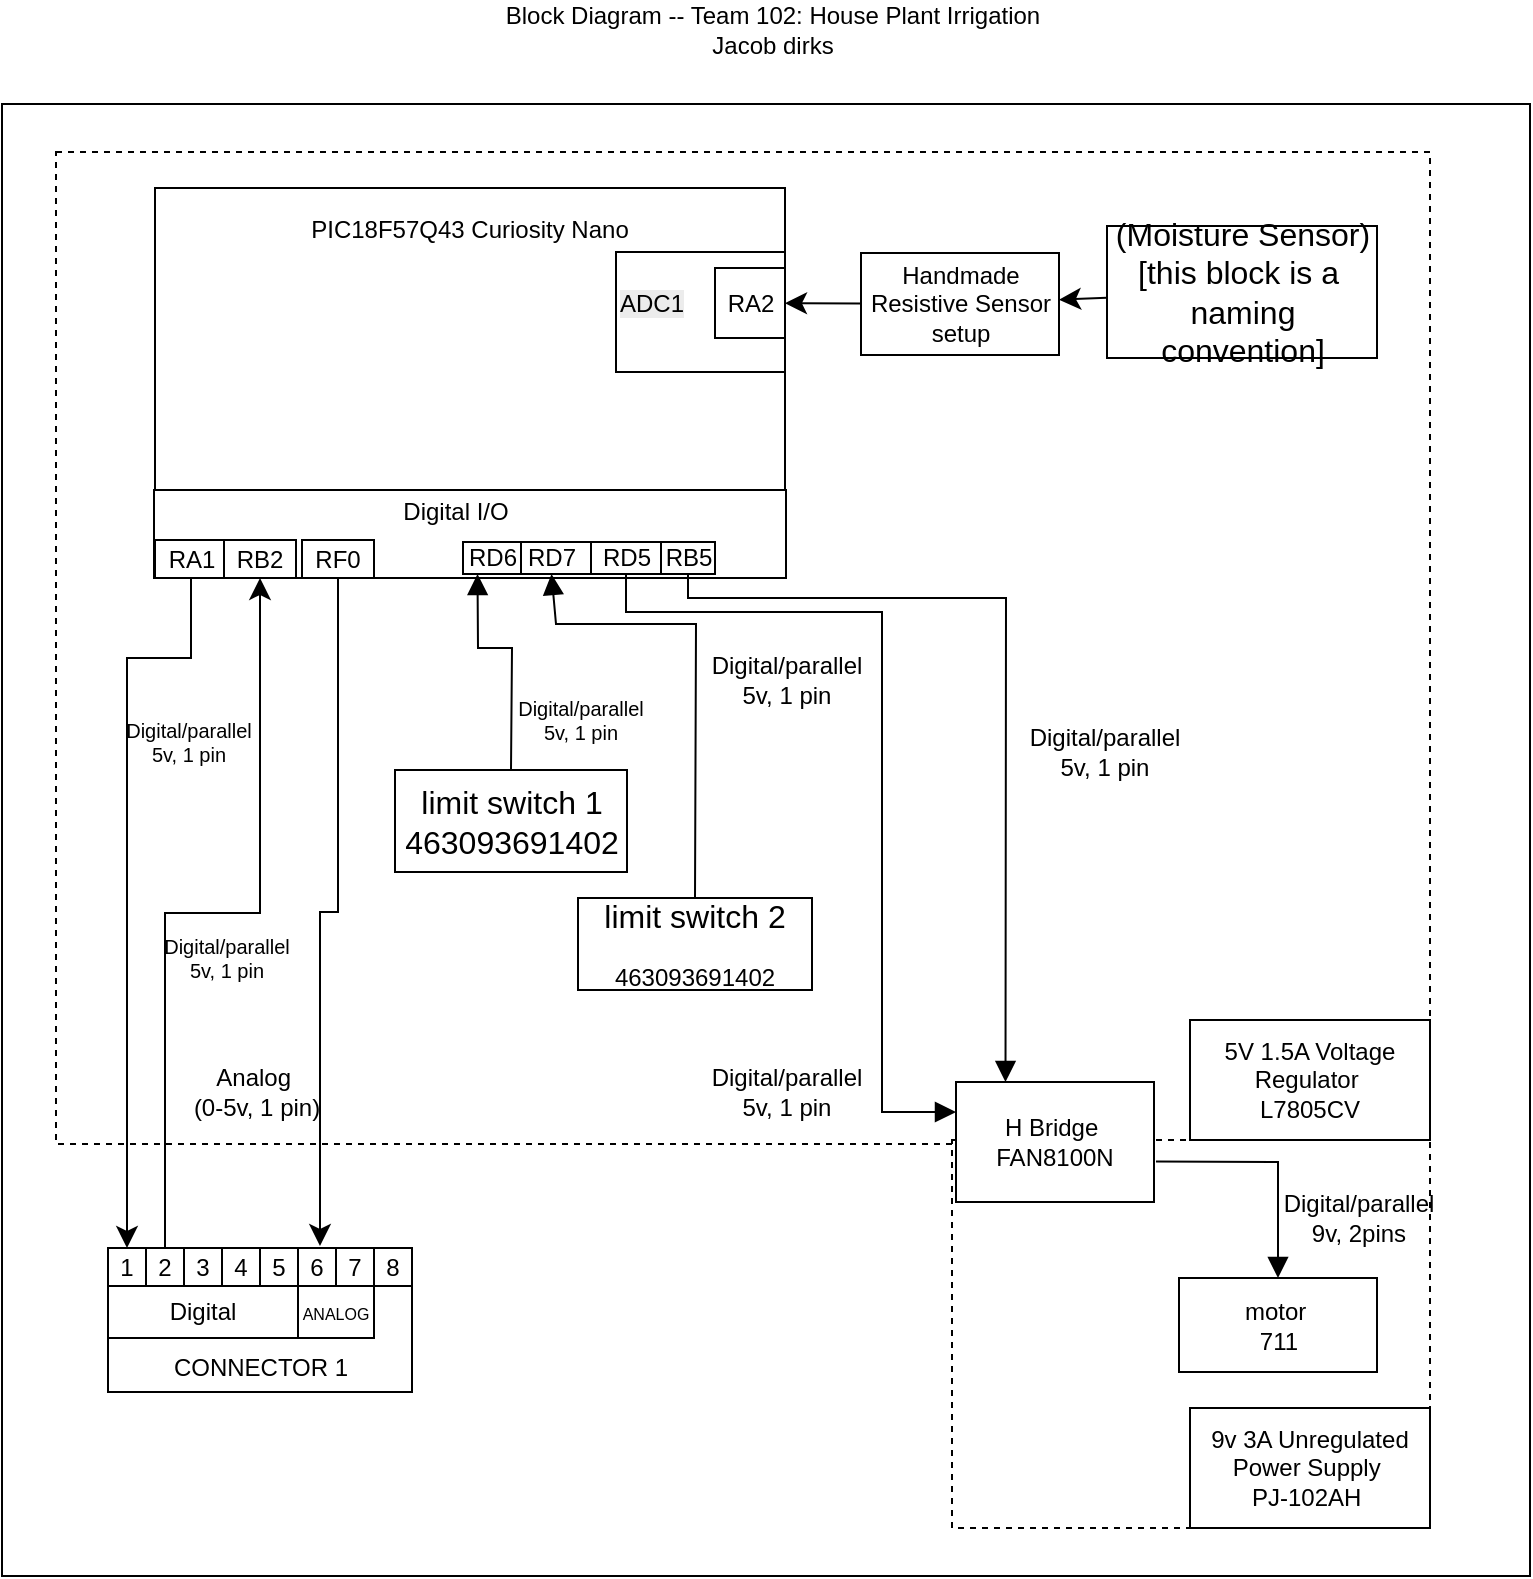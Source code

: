 <mxfile version="28.2.8">
  <diagram name="Page-1" id="v1VH4gD6xhKRCXd_vpu_">
    <mxGraphModel dx="703" dy="1236" grid="0" gridSize="10" guides="1" tooltips="1" connect="1" arrows="1" fold="1" page="0" pageScale="1" pageWidth="850" pageHeight="1100" math="0" shadow="0">
      <root>
        <mxCell id="0" />
        <mxCell id="1" parent="0" />
        <mxCell id="joVF0FJSl0Ij2VVKDnRG-6" value="Block Diagram -- Team 102: House Plant Irrigation&lt;br&gt;Jacob dirks" style="text;html=1;align=center;verticalAlign=middle;whiteSpace=wrap;rounded=0;" parent="1" vertex="1">
          <mxGeometry x="142" y="-31" width="627" height="30" as="geometry" />
        </mxCell>
        <mxCell id="aqNGAzr5Z7Ri39BvKhnq-1" value="" style="group" parent="1" connectable="0" vertex="1">
          <mxGeometry x="70" y="21" width="764" height="736" as="geometry" />
        </mxCell>
        <mxCell id="eEX7mWD1bLkkrVLVsODa-2" value="" style="rounded=0;whiteSpace=wrap;html=1;" parent="aqNGAzr5Z7Ri39BvKhnq-1" vertex="1">
          <mxGeometry width="764" height="736" as="geometry" />
        </mxCell>
        <mxCell id="eEX7mWD1bLkkrVLVsODa-3" value="" style="rounded=0;whiteSpace=wrap;html=1;dashed=1;" parent="aqNGAzr5Z7Ri39BvKhnq-1" vertex="1">
          <mxGeometry x="27" y="24" width="687" height="496" as="geometry" />
        </mxCell>
        <mxCell id="eEX7mWD1bLkkrVLVsODa-4" value="" style="rounded=0;whiteSpace=wrap;html=1;dashed=1;" parent="aqNGAzr5Z7Ri39BvKhnq-1" vertex="1">
          <mxGeometry x="475" y="518" width="239" height="194" as="geometry" />
        </mxCell>
        <mxCell id="eEX7mWD1bLkkrVLVsODa-5" value="" style="edgeStyle=none;curved=1;rounded=0;orthogonalLoop=1;jettySize=auto;html=1;fontSize=12;startSize=8;endSize=8;" parent="aqNGAzr5Z7Ri39BvKhnq-1" source="eEX7mWD1bLkkrVLVsODa-6" target="eEX7mWD1bLkkrVLVsODa-31" edge="1">
          <mxGeometry relative="1" as="geometry" />
        </mxCell>
        <mxCell id="eEX7mWD1bLkkrVLVsODa-6" value="&lt;span style=&quot;font-size: 16px; text-wrap-mode: nowrap;&quot;&gt;(Moisture Sensor)&lt;/span&gt;&lt;div&gt;&lt;span style=&quot;font-size: 16px; text-wrap-mode: nowrap;&quot;&gt;[this block is a&amp;nbsp;&lt;/span&gt;&lt;/div&gt;&lt;div&gt;&lt;span style=&quot;font-size: 16px; text-wrap-mode: nowrap;&quot;&gt;naming convention]&lt;/span&gt;&lt;/div&gt;" style="rounded=0;whiteSpace=wrap;html=1;" parent="aqNGAzr5Z7Ri39BvKhnq-1" vertex="1">
          <mxGeometry x="552.5" y="61" width="135" height="66" as="geometry" />
        </mxCell>
        <mxCell id="eEX7mWD1bLkkrVLVsODa-7" value="" style="rounded=0;whiteSpace=wrap;html=1;" parent="aqNGAzr5Z7Ri39BvKhnq-1" vertex="1">
          <mxGeometry x="76.5" y="42" width="315" height="195" as="geometry" />
        </mxCell>
        <mxCell id="eEX7mWD1bLkkrVLVsODa-8" value="" style="rounded=0;whiteSpace=wrap;html=1;" parent="aqNGAzr5Z7Ri39BvKhnq-1" vertex="1">
          <mxGeometry x="307" y="74" width="84.5" height="60" as="geometry" />
        </mxCell>
        <mxCell id="eEX7mWD1bLkkrVLVsODa-9" value="" style="group" parent="aqNGAzr5Z7Ri39BvKhnq-1" connectable="0" vertex="1">
          <mxGeometry x="53" y="572" width="152" height="75" as="geometry" />
        </mxCell>
        <mxCell id="eEX7mWD1bLkkrVLVsODa-10" value="" style="rounded=0;whiteSpace=wrap;html=1;" parent="eEX7mWD1bLkkrVLVsODa-9" vertex="1">
          <mxGeometry width="152" height="72" as="geometry" />
        </mxCell>
        <mxCell id="eEX7mWD1bLkkrVLVsODa-11" value="2" style="rounded=0;whiteSpace=wrap;html=1;" parent="eEX7mWD1bLkkrVLVsODa-9" vertex="1">
          <mxGeometry x="19" width="19" height="19" as="geometry" />
        </mxCell>
        <mxCell id="eEX7mWD1bLkkrVLVsODa-12" value="3" style="rounded=0;whiteSpace=wrap;html=1;" parent="eEX7mWD1bLkkrVLVsODa-9" vertex="1">
          <mxGeometry x="38" width="19" height="19" as="geometry" />
        </mxCell>
        <mxCell id="eEX7mWD1bLkkrVLVsODa-13" value="4" style="rounded=0;whiteSpace=wrap;html=1;" parent="eEX7mWD1bLkkrVLVsODa-9" vertex="1">
          <mxGeometry x="57" width="19" height="19" as="geometry" />
        </mxCell>
        <mxCell id="eEX7mWD1bLkkrVLVsODa-14" value="5" style="rounded=0;whiteSpace=wrap;html=1;" parent="eEX7mWD1bLkkrVLVsODa-9" vertex="1">
          <mxGeometry x="76" width="19" height="19" as="geometry" />
        </mxCell>
        <mxCell id="eEX7mWD1bLkkrVLVsODa-15" value="6" style="rounded=0;whiteSpace=wrap;html=1;" parent="eEX7mWD1bLkkrVLVsODa-9" vertex="1">
          <mxGeometry x="95" width="19" height="19" as="geometry" />
        </mxCell>
        <mxCell id="eEX7mWD1bLkkrVLVsODa-16" value="7" style="rounded=0;whiteSpace=wrap;html=1;" parent="eEX7mWD1bLkkrVLVsODa-9" vertex="1">
          <mxGeometry x="114" width="19" height="19" as="geometry" />
        </mxCell>
        <mxCell id="eEX7mWD1bLkkrVLVsODa-17" value="8" style="rounded=0;whiteSpace=wrap;html=1;" parent="eEX7mWD1bLkkrVLVsODa-9" vertex="1">
          <mxGeometry x="133" width="19" height="19" as="geometry" />
        </mxCell>
        <mxCell id="eEX7mWD1bLkkrVLVsODa-18" value="1" style="rounded=0;whiteSpace=wrap;html=1;" parent="eEX7mWD1bLkkrVLVsODa-9" vertex="1">
          <mxGeometry width="19" height="19" as="geometry" />
        </mxCell>
        <mxCell id="eEX7mWD1bLkkrVLVsODa-19" value="Digital" style="rounded=0;whiteSpace=wrap;html=1;" parent="eEX7mWD1bLkkrVLVsODa-9" vertex="1">
          <mxGeometry y="19" width="95" height="26" as="geometry" />
        </mxCell>
        <mxCell id="eEX7mWD1bLkkrVLVsODa-20" value="&lt;font style=&quot;font-size: 8px;&quot;&gt;ANALOG&lt;/font&gt;" style="rounded=0;whiteSpace=wrap;html=1;" parent="eEX7mWD1bLkkrVLVsODa-9" vertex="1">
          <mxGeometry x="95" y="19" width="38" height="26" as="geometry" />
        </mxCell>
        <mxCell id="eEX7mWD1bLkkrVLVsODa-21" value="CONNECTOR 1" style="text;html=1;align=center;verticalAlign=middle;whiteSpace=wrap;rounded=0;" parent="eEX7mWD1bLkkrVLVsODa-9" vertex="1">
          <mxGeometry x="21.75" y="45" width="108.5" height="30" as="geometry" />
        </mxCell>
        <mxCell id="eEX7mWD1bLkkrVLVsODa-22" value="PIC18F57Q43 Curiosity Nano" style="text;html=1;align=center;verticalAlign=middle;whiteSpace=wrap;rounded=0;" parent="aqNGAzr5Z7Ri39BvKhnq-1" vertex="1">
          <mxGeometry x="150" y="51" width="168" height="23" as="geometry" />
        </mxCell>
        <mxCell id="eEX7mWD1bLkkrVLVsODa-23" value="RA2" style="whiteSpace=wrap;html=1;aspect=fixed;" parent="aqNGAzr5Z7Ri39BvKhnq-1" vertex="1">
          <mxGeometry x="356.5" y="82" width="35" height="35" as="geometry" />
        </mxCell>
        <mxCell id="eEX7mWD1bLkkrVLVsODa-24" value="" style="rounded=0;whiteSpace=wrap;html=1;" parent="aqNGAzr5Z7Ri39BvKhnq-1" vertex="1">
          <mxGeometry x="76" y="193" width="316" height="44" as="geometry" />
        </mxCell>
        <mxCell id="eEX7mWD1bLkkrVLVsODa-25" value="Digital I/O" style="text;html=1;align=center;verticalAlign=middle;whiteSpace=wrap;rounded=0;" parent="aqNGAzr5Z7Ri39BvKhnq-1" vertex="1">
          <mxGeometry x="196.5" y="197" width="60" height="14" as="geometry" />
        </mxCell>
        <mxCell id="eEX7mWD1bLkkrVLVsODa-26" style="edgeStyle=elbowEdgeStyle;rounded=0;orthogonalLoop=1;jettySize=auto;html=1;fontSize=12;startSize=8;endSize=8;elbow=vertical;exitX=0.5;exitY=0;exitDx=0;exitDy=0;entryX=0.5;entryY=1;entryDx=0;entryDy=0;" parent="aqNGAzr5Z7Ri39BvKhnq-1" source="eEX7mWD1bLkkrVLVsODa-11" target="eEX7mWD1bLkkrVLVsODa-54" edge="1">
          <mxGeometry relative="1" as="geometry">
            <mxPoint x="-150" y="397" as="targetPoint" />
          </mxGeometry>
        </mxCell>
        <mxCell id="eEX7mWD1bLkkrVLVsODa-27" value="RA1" style="rounded=0;whiteSpace=wrap;html=1;" parent="aqNGAzr5Z7Ri39BvKhnq-1" vertex="1">
          <mxGeometry x="76.5" y="218" width="36" height="19" as="geometry" />
        </mxCell>
        <mxCell id="eEX7mWD1bLkkrVLVsODa-28" style="edgeStyle=elbowEdgeStyle;rounded=0;orthogonalLoop=1;jettySize=auto;html=1;fontSize=12;startSize=8;endSize=8;elbow=vertical;" parent="aqNGAzr5Z7Ri39BvKhnq-1" source="eEX7mWD1bLkkrVLVsODa-29" edge="1">
          <mxGeometry relative="1" as="geometry">
            <mxPoint x="159" y="571" as="targetPoint" />
          </mxGeometry>
        </mxCell>
        <mxCell id="eEX7mWD1bLkkrVLVsODa-29" value="RF0" style="rounded=0;whiteSpace=wrap;html=1;" parent="aqNGAzr5Z7Ri39BvKhnq-1" vertex="1">
          <mxGeometry x="150" y="218" width="36" height="19" as="geometry" />
        </mxCell>
        <mxCell id="eEX7mWD1bLkkrVLVsODa-30" style="edgeStyle=none;curved=1;rounded=0;orthogonalLoop=1;jettySize=auto;html=1;fontSize=12;startSize=8;endSize=8;" parent="aqNGAzr5Z7Ri39BvKhnq-1" source="eEX7mWD1bLkkrVLVsODa-31" target="eEX7mWD1bLkkrVLVsODa-23" edge="1">
          <mxGeometry relative="1" as="geometry" />
        </mxCell>
        <mxCell id="eEX7mWD1bLkkrVLVsODa-31" value="Handmade Resistive Sensor setup" style="rounded=0;whiteSpace=wrap;html=1;" parent="aqNGAzr5Z7Ri39BvKhnq-1" vertex="1">
          <mxGeometry x="429.5" y="74.5" width="99" height="51" as="geometry" />
        </mxCell>
        <mxCell id="eEX7mWD1bLkkrVLVsODa-32" value="motor&amp;nbsp;&lt;div&gt;711&lt;/div&gt;" style="rounded=0;whiteSpace=wrap;html=1;" parent="aqNGAzr5Z7Ri39BvKhnq-1" vertex="1">
          <mxGeometry x="588.5" y="587" width="99" height="47" as="geometry" />
        </mxCell>
        <mxCell id="eEX7mWD1bLkkrVLVsODa-33" value="RD7" style="rounded=0;whiteSpace=wrap;html=1;" parent="aqNGAzr5Z7Ri39BvKhnq-1" vertex="1">
          <mxGeometry x="255" y="219" width="39.5" height="16" as="geometry" />
        </mxCell>
        <mxCell id="eEX7mWD1bLkkrVLVsODa-34" value="RD6" style="rounded=0;whiteSpace=wrap;html=1;" parent="aqNGAzr5Z7Ri39BvKhnq-1" vertex="1">
          <mxGeometry x="230.5" y="219" width="29" height="16" as="geometry" />
        </mxCell>
        <mxCell id="eEX7mWD1bLkkrVLVsODa-35" value="&lt;span style=&quot;font-size: 16px;&quot;&gt;limit switch 1&lt;/span&gt;&lt;br&gt;&lt;span style=&quot;font-size: 16px;&quot;&gt;463093691402&lt;/span&gt;" style="rounded=0;whiteSpace=wrap;html=1;" parent="aqNGAzr5Z7Ri39BvKhnq-1" vertex="1">
          <mxGeometry x="196.5" y="333" width="116" height="51" as="geometry" />
        </mxCell>
        <mxCell id="eEX7mWD1bLkkrVLVsODa-36" value="&lt;span style=&quot;font-size: 16px;&quot;&gt;limit switch 2&lt;/span&gt;&lt;div&gt;&lt;br&gt;&lt;/div&gt;&lt;div&gt;463093691402&lt;/div&gt;" style="rounded=0;whiteSpace=wrap;html=1;" parent="aqNGAzr5Z7Ri39BvKhnq-1" vertex="1">
          <mxGeometry x="288" y="397" width="117" height="46" as="geometry" />
        </mxCell>
        <mxCell id="eEX7mWD1bLkkrVLVsODa-37" value="" style="html=1;verticalAlign=bottom;endArrow=block;curved=0;rounded=0;fontSize=12;startSize=8;endSize=8;exitX=0.5;exitY=0;exitDx=0;exitDy=0;entryX=0.25;entryY=1;entryDx=0;entryDy=0;" parent="aqNGAzr5Z7Ri39BvKhnq-1" source="eEX7mWD1bLkkrVLVsODa-35" target="eEX7mWD1bLkkrVLVsODa-34" edge="1">
          <mxGeometry x="0.221" y="59" width="80" relative="1" as="geometry">
            <mxPoint x="403" y="373" as="sourcePoint" />
            <mxPoint x="483" y="373" as="targetPoint" />
            <Array as="points">
              <mxPoint x="255" y="272" />
              <mxPoint x="238" y="272" />
            </Array>
            <mxPoint as="offset" />
          </mxGeometry>
        </mxCell>
        <mxCell id="eEX7mWD1bLkkrVLVsODa-38" value="" style="html=1;verticalAlign=bottom;endArrow=block;curved=0;rounded=0;fontSize=12;startSize=8;endSize=8;entryX=0.5;entryY=1;entryDx=0;entryDy=0;exitX=0.5;exitY=0;exitDx=0;exitDy=0;" parent="aqNGAzr5Z7Ri39BvKhnq-1" source="eEX7mWD1bLkkrVLVsODa-36" target="eEX7mWD1bLkkrVLVsODa-33" edge="1">
          <mxGeometry x="0.221" y="59" width="80" relative="1" as="geometry">
            <mxPoint x="314" y="287" as="sourcePoint" />
            <mxPoint x="235" y="230" as="targetPoint" />
            <Array as="points">
              <mxPoint x="347" y="260" />
              <mxPoint x="277" y="260" />
            </Array>
            <mxPoint as="offset" />
          </mxGeometry>
        </mxCell>
        <mxCell id="eEX7mWD1bLkkrVLVsODa-39" value="RD5" style="rounded=0;whiteSpace=wrap;html=1;" parent="aqNGAzr5Z7Ri39BvKhnq-1" vertex="1">
          <mxGeometry x="294.5" y="219" width="35" height="16" as="geometry" />
        </mxCell>
        <mxCell id="eEX7mWD1bLkkrVLVsODa-40" value="RB5" style="rounded=0;whiteSpace=wrap;html=1;" parent="aqNGAzr5Z7Ri39BvKhnq-1" vertex="1">
          <mxGeometry x="329.5" y="219" width="27" height="16" as="geometry" />
        </mxCell>
        <mxCell id="eEX7mWD1bLkkrVLVsODa-41" value="H Bridge&amp;nbsp;&lt;br&gt;FAN8100N" style="rounded=0;whiteSpace=wrap;html=1;" parent="aqNGAzr5Z7Ri39BvKhnq-1" vertex="1">
          <mxGeometry x="477" y="489" width="99" height="60" as="geometry" />
        </mxCell>
        <mxCell id="eEX7mWD1bLkkrVLVsODa-42" value="" style="html=1;verticalAlign=bottom;endArrow=block;curved=0;rounded=0;fontSize=12;startSize=8;endSize=8;entryX=0;entryY=0.25;entryDx=0;entryDy=0;exitX=0.5;exitY=1;exitDx=0;exitDy=0;" parent="aqNGAzr5Z7Ri39BvKhnq-1" source="eEX7mWD1bLkkrVLVsODa-39" target="eEX7mWD1bLkkrVLVsODa-41" edge="1">
          <mxGeometry x="0.221" y="59" width="80" relative="1" as="geometry">
            <mxPoint x="587" y="280" as="sourcePoint" />
            <mxPoint x="472" y="223" as="targetPoint" />
            <Array as="points">
              <mxPoint x="312" y="254" />
              <mxPoint x="440" y="254" />
              <mxPoint x="440" y="504" />
            </Array>
            <mxPoint as="offset" />
          </mxGeometry>
        </mxCell>
        <mxCell id="eEX7mWD1bLkkrVLVsODa-43" value="" style="html=1;verticalAlign=bottom;endArrow=block;curved=0;rounded=0;fontSize=12;startSize=8;endSize=8;entryX=0.25;entryY=0;entryDx=0;entryDy=0;exitX=0.5;exitY=1;exitDx=0;exitDy=0;" parent="aqNGAzr5Z7Ri39BvKhnq-1" source="eEX7mWD1bLkkrVLVsODa-40" target="eEX7mWD1bLkkrVLVsODa-41" edge="1">
          <mxGeometry x="0.221" y="59" width="80" relative="1" as="geometry">
            <mxPoint x="497" y="233" as="sourcePoint" />
            <mxPoint x="695" y="320" as="targetPoint" />
            <Array as="points">
              <mxPoint x="343" y="247" />
              <mxPoint x="502" y="247" />
            </Array>
            <mxPoint as="offset" />
          </mxGeometry>
        </mxCell>
        <mxCell id="eEX7mWD1bLkkrVLVsODa-44" value="&lt;span style=&quot;color: rgb(0, 0, 0); font-family: Helvetica; font-size: 12px; font-style: normal; font-variant-ligatures: normal; font-variant-caps: normal; font-weight: 400; letter-spacing: normal; orphans: 2; text-align: center; text-indent: 0px; text-transform: none; widows: 2; word-spacing: 0px; -webkit-text-stroke-width: 0px; white-space: normal; background-color: rgb(236, 236, 236); text-decoration-thickness: initial; text-decoration-style: initial; text-decoration-color: initial; float: none; display: inline !important;&quot;&gt;ADC1&lt;/span&gt;" style="text;whiteSpace=wrap;html=1;" parent="aqNGAzr5Z7Ri39BvKhnq-1" vertex="1">
          <mxGeometry x="307" y="86" width="60" height="36" as="geometry" />
        </mxCell>
        <mxCell id="eEX7mWD1bLkkrVLVsODa-45" value="5V 1.5A Voltage Regulator&amp;nbsp;&lt;div&gt;L7805CV&lt;/div&gt;" style="rounded=0;whiteSpace=wrap;html=1;" parent="aqNGAzr5Z7Ri39BvKhnq-1" vertex="1">
          <mxGeometry x="594" y="458" width="120" height="60" as="geometry" />
        </mxCell>
        <mxCell id="eEX7mWD1bLkkrVLVsODa-46" value="9v 3A Unregulated Power Supply&amp;nbsp;&lt;div&gt;&lt;span style=&quot;white-space: pre; white-space: normal;&quot;&gt;&#x9;&lt;/span&gt;&lt;/div&gt;&lt;div&gt;&lt;span style=&quot;background-color: transparent;&quot;&gt;PJ-102AH&lt;/span&gt;&amp;nbsp;&lt;/div&gt;" style="rounded=0;whiteSpace=wrap;html=1;" parent="aqNGAzr5Z7Ri39BvKhnq-1" vertex="1">
          <mxGeometry x="594" y="652" width="120" height="60" as="geometry" />
        </mxCell>
        <mxCell id="eEX7mWD1bLkkrVLVsODa-47" value="" style="html=1;verticalAlign=bottom;endArrow=block;curved=0;rounded=0;fontSize=12;startSize=8;endSize=8;entryX=0.5;entryY=0;entryDx=0;entryDy=0;exitX=1.01;exitY=0.662;exitDx=0;exitDy=0;exitPerimeter=0;" parent="aqNGAzr5Z7Ri39BvKhnq-1" source="eEX7mWD1bLkkrVLVsODa-41" target="eEX7mWD1bLkkrVLVsODa-32" edge="1">
          <mxGeometry x="0.221" y="59" width="80" relative="1" as="geometry">
            <mxPoint x="771" y="562" as="sourcePoint" />
            <mxPoint x="956" y="827" as="targetPoint" />
            <Array as="points">
              <mxPoint x="638" y="529" />
            </Array>
            <mxPoint as="offset" />
          </mxGeometry>
        </mxCell>
        <mxCell id="eEX7mWD1bLkkrVLVsODa-48" value="Digital/parallel&lt;div&gt;9v, 2pins&lt;/div&gt;" style="text;html=1;align=center;verticalAlign=middle;resizable=0;points=[];autosize=1;strokeColor=none;fillColor=none;fontSize=12;" parent="aqNGAzr5Z7Ri39BvKhnq-1" vertex="1">
          <mxGeometry x="631" y="536" width="93" height="41" as="geometry" />
        </mxCell>
        <mxCell id="eEX7mWD1bLkkrVLVsODa-49" value="Digital/parallel&lt;div&gt;5v, 1 pin&lt;/div&gt;" style="text;html=1;align=center;verticalAlign=middle;resizable=0;points=[];autosize=1;strokeColor=none;fillColor=none;fontSize=12;" parent="aqNGAzr5Z7Ri39BvKhnq-1" vertex="1">
          <mxGeometry x="345" y="473" width="93" height="41" as="geometry" />
        </mxCell>
        <mxCell id="eEX7mWD1bLkkrVLVsODa-50" value="Digital/parallel&lt;div&gt;5v, 1 pin&lt;/div&gt;" style="text;html=1;align=center;verticalAlign=middle;resizable=0;points=[];autosize=1;strokeColor=none;fillColor=none;fontSize=12;" parent="aqNGAzr5Z7Ri39BvKhnq-1" vertex="1">
          <mxGeometry x="504" y="303" width="93" height="41" as="geometry" />
        </mxCell>
        <mxCell id="eEX7mWD1bLkkrVLVsODa-51" value="Digital/parallel&lt;div&gt;5v, 1 pin&lt;/div&gt;" style="text;html=1;align=center;verticalAlign=middle;resizable=0;points=[];autosize=1;strokeColor=none;fillColor=none;fontSize=12;" parent="aqNGAzr5Z7Ri39BvKhnq-1" vertex="1">
          <mxGeometry x="345" y="267" width="93" height="41" as="geometry" />
        </mxCell>
        <mxCell id="eEX7mWD1bLkkrVLVsODa-52" value="Digital/parallel&lt;div&gt;5v, 1 pin&lt;/div&gt;" style="text;html=1;align=center;verticalAlign=middle;resizable=0;points=[];autosize=1;strokeColor=none;fillColor=none;fontSize=10;" parent="aqNGAzr5Z7Ri39BvKhnq-1" vertex="1">
          <mxGeometry x="65" y="406" width="93" height="41" as="geometry" />
        </mxCell>
        <mxCell id="eEX7mWD1bLkkrVLVsODa-54" value="RB2" style="rounded=0;whiteSpace=wrap;html=1;" parent="aqNGAzr5Z7Ri39BvKhnq-1" vertex="1">
          <mxGeometry x="111" y="218" width="36" height="19" as="geometry" />
        </mxCell>
        <mxCell id="eEX7mWD1bLkkrVLVsODa-55" style="edgeStyle=elbowEdgeStyle;rounded=0;orthogonalLoop=1;jettySize=auto;html=1;entryX=0.5;entryY=0;entryDx=0;entryDy=0;fontSize=12;startSize=8;endSize=8;elbow=vertical;exitX=0.5;exitY=1;exitDx=0;exitDy=0;" parent="aqNGAzr5Z7Ri39BvKhnq-1" source="eEX7mWD1bLkkrVLVsODa-27" target="eEX7mWD1bLkkrVLVsODa-18" edge="1">
          <mxGeometry relative="1" as="geometry">
            <mxPoint x="93" y="237" as="sourcePoint" />
            <mxPoint x="46" y="572" as="targetPoint" />
            <Array as="points">
              <mxPoint x="90" y="277" />
              <mxPoint x="71" y="379" />
            </Array>
          </mxGeometry>
        </mxCell>
        <mxCell id="eEX7mWD1bLkkrVLVsODa-56" value="Digital/parallel&lt;div&gt;5v, 1 pin&lt;/div&gt;" style="text;html=1;align=center;verticalAlign=middle;resizable=0;points=[];autosize=1;strokeColor=none;fillColor=none;fontSize=10;" parent="aqNGAzr5Z7Ri39BvKhnq-1" vertex="1">
          <mxGeometry x="46" y="298" width="93" height="41" as="geometry" />
        </mxCell>
        <mxCell id="eEX7mWD1bLkkrVLVsODa-58" value="Digital/parallel&lt;div&gt;5v, 1 pin&lt;/div&gt;" style="text;html=1;align=center;verticalAlign=middle;resizable=0;points=[];autosize=1;strokeColor=none;fillColor=none;fontSize=10;" parent="aqNGAzr5Z7Ri39BvKhnq-1" vertex="1">
          <mxGeometry x="242" y="287" width="93" height="41" as="geometry" />
        </mxCell>
        <mxCell id="eEX7mWD1bLkkrVLVsODa-59" value="Analog&amp;nbsp;&lt;div&gt;(0-5v, 1 pin)&lt;/div&gt;" style="text;html=1;align=center;verticalAlign=middle;resizable=0;points=[];autosize=1;strokeColor=none;fillColor=none;fontSize=12;" parent="aqNGAzr5Z7Ri39BvKhnq-1" vertex="1">
          <mxGeometry x="86" y="473" width="81" height="41" as="geometry" />
        </mxCell>
      </root>
    </mxGraphModel>
  </diagram>
</mxfile>
